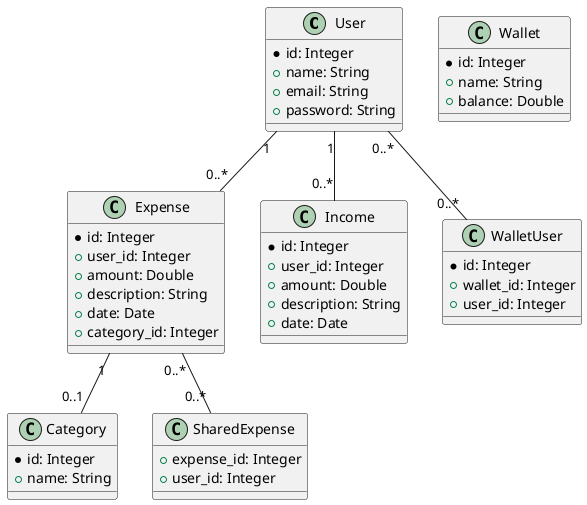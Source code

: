 @startuml juli

class User {
    *id: Integer
    +name: String
    +email: String
    +password: String
}

class Category {
    *id: Integer
    +name: String
}

class Expense {
    *id: Integer
    +user_id: Integer 
    +amount: Double
    +description: String
    +date: Date
    +category_id: Integer
}

class Income {
    *id: Integer
    +user_id: Integer
    +amount: Double
    +description: String
    +date: Date
}

class Wallet {
    *id: Integer
    +name: String
    +balance: Double
}

class WalletUser {
    *id: Integer
    +wallet_id: Integer
    +user_id: Integer
}

class SharedExpense {
    +expense_id: Integer
    +user_id: Integer
}

User "1" -- "0..*" Expense
User "1" -- "0..*" Income
User "0..*" -- "0..*" WalletUser
Expense "1" -- "0..1" Category
Expense "0..*" -- "0..*" SharedExpense


@enduml